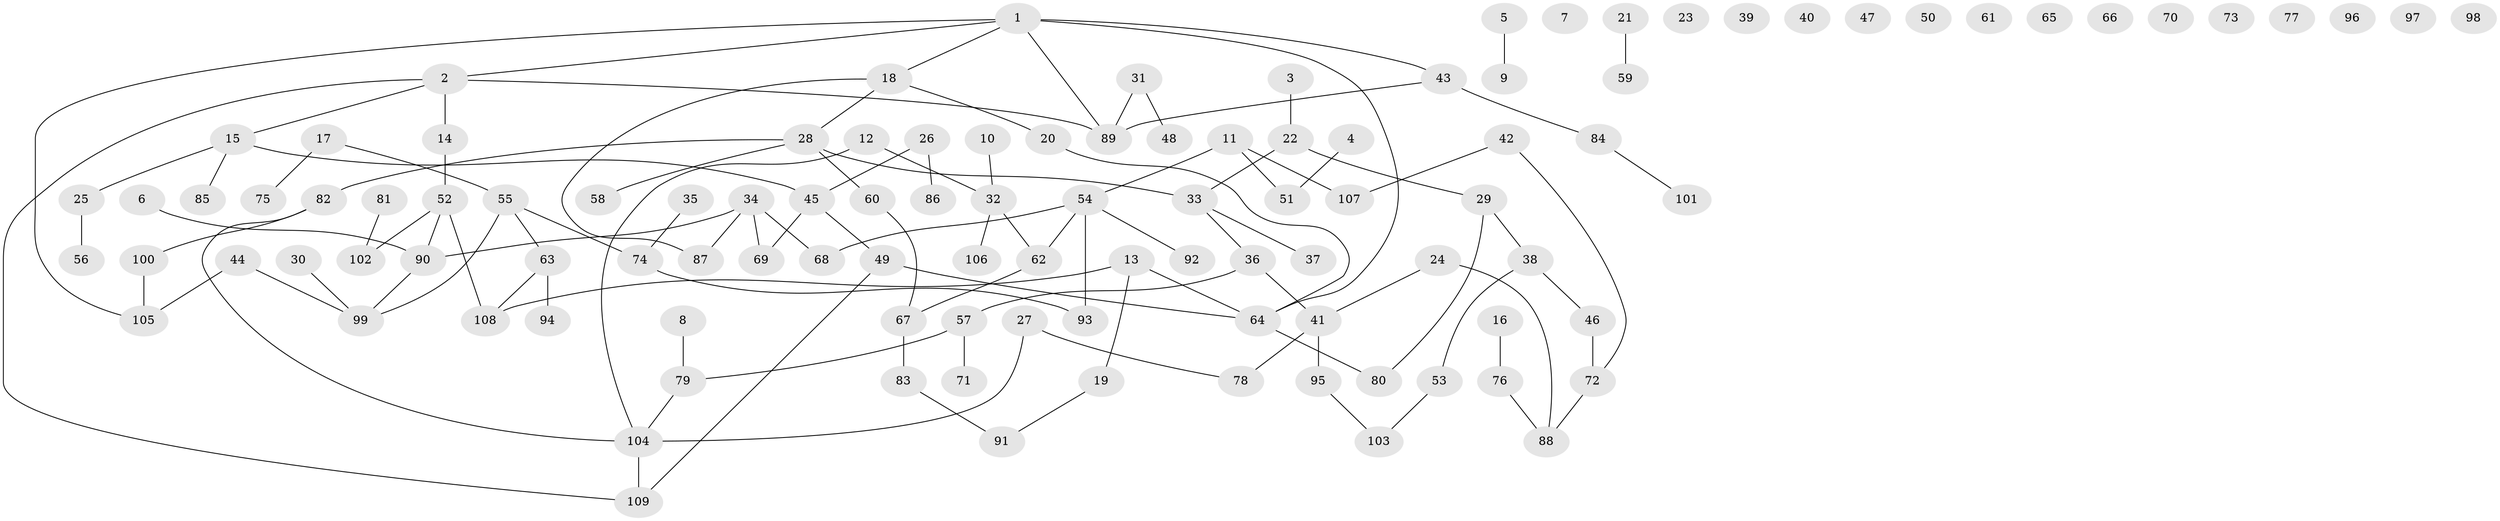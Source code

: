 // coarse degree distribution, {5: 0.06, 6: 0.06, 3: 0.32, 1: 0.2, 2: 0.3, 7: 0.02, 4: 0.04}
// Generated by graph-tools (version 1.1) at 2025/48/03/04/25 22:48:12]
// undirected, 109 vertices, 113 edges
graph export_dot {
  node [color=gray90,style=filled];
  1;
  2;
  3;
  4;
  5;
  6;
  7;
  8;
  9;
  10;
  11;
  12;
  13;
  14;
  15;
  16;
  17;
  18;
  19;
  20;
  21;
  22;
  23;
  24;
  25;
  26;
  27;
  28;
  29;
  30;
  31;
  32;
  33;
  34;
  35;
  36;
  37;
  38;
  39;
  40;
  41;
  42;
  43;
  44;
  45;
  46;
  47;
  48;
  49;
  50;
  51;
  52;
  53;
  54;
  55;
  56;
  57;
  58;
  59;
  60;
  61;
  62;
  63;
  64;
  65;
  66;
  67;
  68;
  69;
  70;
  71;
  72;
  73;
  74;
  75;
  76;
  77;
  78;
  79;
  80;
  81;
  82;
  83;
  84;
  85;
  86;
  87;
  88;
  89;
  90;
  91;
  92;
  93;
  94;
  95;
  96;
  97;
  98;
  99;
  100;
  101;
  102;
  103;
  104;
  105;
  106;
  107;
  108;
  109;
  1 -- 2;
  1 -- 18;
  1 -- 43;
  1 -- 64;
  1 -- 89;
  1 -- 105;
  2 -- 14;
  2 -- 15;
  2 -- 89;
  2 -- 109;
  3 -- 22;
  4 -- 51;
  5 -- 9;
  6 -- 90;
  8 -- 79;
  10 -- 32;
  11 -- 51;
  11 -- 54;
  11 -- 107;
  12 -- 32;
  12 -- 104;
  13 -- 19;
  13 -- 64;
  13 -- 108;
  14 -- 52;
  15 -- 25;
  15 -- 45;
  15 -- 85;
  16 -- 76;
  17 -- 55;
  17 -- 75;
  18 -- 20;
  18 -- 28;
  18 -- 87;
  19 -- 91;
  20 -- 64;
  21 -- 59;
  22 -- 29;
  22 -- 33;
  24 -- 41;
  24 -- 88;
  25 -- 56;
  26 -- 45;
  26 -- 86;
  27 -- 78;
  27 -- 104;
  28 -- 33;
  28 -- 58;
  28 -- 60;
  28 -- 82;
  29 -- 38;
  29 -- 80;
  30 -- 99;
  31 -- 48;
  31 -- 89;
  32 -- 62;
  32 -- 106;
  33 -- 36;
  33 -- 37;
  34 -- 68;
  34 -- 69;
  34 -- 87;
  34 -- 90;
  35 -- 74;
  36 -- 41;
  36 -- 57;
  38 -- 46;
  38 -- 53;
  41 -- 78;
  41 -- 95;
  42 -- 72;
  42 -- 107;
  43 -- 84;
  43 -- 89;
  44 -- 99;
  44 -- 105;
  45 -- 49;
  45 -- 69;
  46 -- 72;
  49 -- 64;
  49 -- 109;
  52 -- 90;
  52 -- 102;
  52 -- 108;
  53 -- 103;
  54 -- 62;
  54 -- 68;
  54 -- 92;
  54 -- 93;
  55 -- 63;
  55 -- 74;
  55 -- 99;
  57 -- 71;
  57 -- 79;
  60 -- 67;
  62 -- 67;
  63 -- 94;
  63 -- 108;
  64 -- 80;
  67 -- 83;
  72 -- 88;
  74 -- 93;
  76 -- 88;
  79 -- 104;
  81 -- 102;
  82 -- 100;
  82 -- 104;
  83 -- 91;
  84 -- 101;
  90 -- 99;
  95 -- 103;
  100 -- 105;
  104 -- 109;
}
